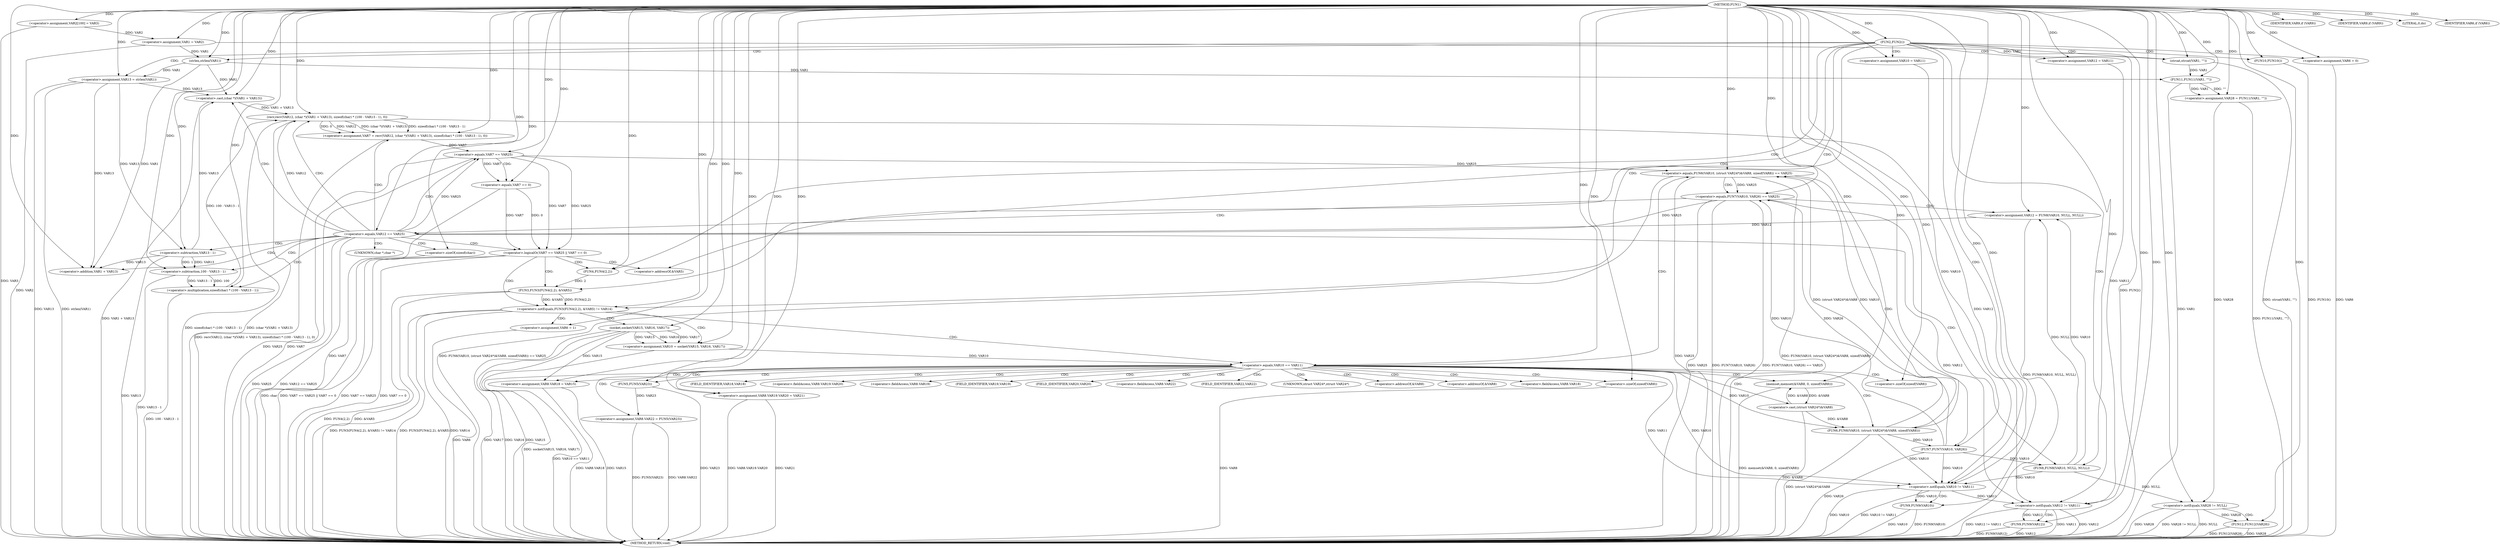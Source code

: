 digraph FUN1 {  
"1000100" [label = "(METHOD,FUN1)" ]
"1000292" [label = "(METHOD_RETURN,void)" ]
"1000104" [label = "(<operator>.assignment,VAR2[100] = VAR3)" ]
"1000107" [label = "(<operator>.assignment,VAR1 = VAR2)" ]
"1000111" [label = "(FUN2,FUN2())" ]
"1000116" [label = "(<operator>.assignment,VAR6 = 0)" ]
"1000123" [label = "(<operator>.assignment,VAR10 = VAR11)" ]
"1000127" [label = "(<operator>.assignment,VAR12 = VAR11)" ]
"1000131" [label = "(<operator>.assignment,VAR13 = strlen(VAR1))" ]
"1000133" [label = "(strlen,strlen(VAR1))" ]
"1000138" [label = "(<operator>.notEquals,FUN3(FUN4(2,2), &VAR5) != VAR14)" ]
"1000139" [label = "(FUN3,FUN3(FUN4(2,2), &VAR5))" ]
"1000140" [label = "(FUN4,FUN4(2,2))" ]
"1000148" [label = "(<operator>.assignment,VAR6 = 1)" ]
"1000151" [label = "(<operator>.assignment,VAR10 = socket(VAR15, VAR16, VAR17))" ]
"1000153" [label = "(socket,socket(VAR15, VAR16, VAR17))" ]
"1000158" [label = "(<operator>.equals,VAR10 == VAR11)" ]
"1000163" [label = "(memset,memset(&VAR8, 0, sizeof(VAR8)))" ]
"1000167" [label = "(<operator>.sizeOf,sizeof(VAR8))" ]
"1000169" [label = "(<operator>.assignment,VAR8.VAR18 = VAR15)" ]
"1000174" [label = "(<operator>.assignment,VAR8.VAR19.VAR20 = VAR21)" ]
"1000181" [label = "(<operator>.assignment,VAR8.VAR22 = FUN5(VAR23))" ]
"1000185" [label = "(FUN5,FUN5(VAR23))" ]
"1000188" [label = "(<operator>.equals,FUN6(VAR10, (struct VAR24*)&VAR8, sizeof(VAR8)) == VAR25)" ]
"1000189" [label = "(FUN6,FUN6(VAR10, (struct VAR24*)&VAR8, sizeof(VAR8)))" ]
"1000191" [label = "(<operator>.cast,(struct VAR24*)&VAR8)" ]
"1000195" [label = "(<operator>.sizeOf,sizeof(VAR8))" ]
"1000201" [label = "(<operator>.equals,FUN7(VAR10, VAR26) == VAR25)" ]
"1000202" [label = "(FUN7,FUN7(VAR10, VAR26))" ]
"1000208" [label = "(<operator>.assignment,VAR12 = FUN8(VAR10, NULL, NULL))" ]
"1000210" [label = "(FUN8,FUN8(VAR10, NULL, NULL))" ]
"1000215" [label = "(<operator>.equals,VAR12 == VAR25)" ]
"1000220" [label = "(<operator>.assignment,VAR7 = recv(VAR12, (char *)(VAR1 + VAR13), sizeof(char) * (100 - VAR13 - 1), 0))" ]
"1000222" [label = "(recv,recv(VAR12, (char *)(VAR1 + VAR13), sizeof(char) * (100 - VAR13 - 1), 0))" ]
"1000224" [label = "(<operator>.cast,(char *)(VAR1 + VAR13))" ]
"1000226" [label = "(<operator>.addition,VAR1 + VAR13)" ]
"1000229" [label = "(<operator>.multiplication,sizeof(char) * (100 - VAR13 - 1))" ]
"1000230" [label = "(<operator>.sizeOf,sizeof(char))" ]
"1000232" [label = "(<operator>.subtraction,100 - VAR13 - 1)" ]
"1000234" [label = "(<operator>.subtraction,VAR13 - 1)" ]
"1000239" [label = "(<operator>.logicalOr,VAR7 == VAR25 || VAR7 == 0)" ]
"1000240" [label = "(<operator>.equals,VAR7 == VAR25)" ]
"1000243" [label = "(<operator>.equals,VAR7 == 0)" ]
"1000249" [label = "(IDENTIFIER,VAR9,if (VAR9))" ]
"1000252" [label = "(IDENTIFIER,VAR9,if (VAR9))" ]
"1000254" [label = "(LITERAL,0,do)" ]
"1000256" [label = "(<operator>.notEquals,VAR10 != VAR11)" ]
"1000260" [label = "(FUN9,FUN9(VAR10))" ]
"1000263" [label = "(<operator>.notEquals,VAR12 != VAR11)" ]
"1000267" [label = "(FUN9,FUN9(VAR12))" ]
"1000270" [label = "(IDENTIFIER,VAR6,if (VAR6))" ]
"1000272" [label = "(FUN10,FUN10())" ]
"1000275" [label = "(strcat,strcat(VAR1, \"\"))" ]
"1000280" [label = "(<operator>.assignment,VAR28 = FUN11(VAR1, \"\"))" ]
"1000282" [label = "(FUN11,FUN11(VAR1, \"\"))" ]
"1000286" [label = "(<operator>.notEquals,VAR28 != NULL)" ]
"1000290" [label = "(FUN12,FUN12(VAR28))" ]
"1000143" [label = "(<operator>.addressOf,&VAR5)" ]
"1000164" [label = "(<operator>.addressOf,&VAR8)" ]
"1000170" [label = "(<operator>.fieldAccess,VAR8.VAR18)" ]
"1000172" [label = "(FIELD_IDENTIFIER,VAR18,VAR18)" ]
"1000175" [label = "(<operator>.fieldAccess,VAR8.VAR19.VAR20)" ]
"1000176" [label = "(<operator>.fieldAccess,VAR8.VAR19)" ]
"1000178" [label = "(FIELD_IDENTIFIER,VAR19,VAR19)" ]
"1000179" [label = "(FIELD_IDENTIFIER,VAR20,VAR20)" ]
"1000182" [label = "(<operator>.fieldAccess,VAR8.VAR22)" ]
"1000184" [label = "(FIELD_IDENTIFIER,VAR22,VAR22)" ]
"1000192" [label = "(UNKNOWN,struct VAR24*,struct VAR24*)" ]
"1000193" [label = "(<operator>.addressOf,&VAR8)" ]
"1000225" [label = "(UNKNOWN,char *,char *)" ]
  "1000201" -> "1000292"  [ label = "DDG: FUN7(VAR10, VAR26) == VAR25"] 
  "1000280" -> "1000292"  [ label = "DDG: FUN11(VAR1, \"\")"] 
  "1000181" -> "1000292"  [ label = "DDG: FUN5(VAR23)"] 
  "1000286" -> "1000292"  [ label = "DDG: VAR28"] 
  "1000224" -> "1000292"  [ label = "DDG: VAR1 + VAR13"] 
  "1000230" -> "1000292"  [ label = "DDG: char"] 
  "1000131" -> "1000292"  [ label = "DDG: strlen(VAR1)"] 
  "1000153" -> "1000292"  [ label = "DDG: VAR15"] 
  "1000181" -> "1000292"  [ label = "DDG: VAR8.VAR22"] 
  "1000188" -> "1000292"  [ label = "DDG: FUN6(VAR10, (struct VAR24*)&VAR8, sizeof(VAR8)) == VAR25"] 
  "1000116" -> "1000292"  [ label = "DDG: VAR6"] 
  "1000286" -> "1000292"  [ label = "DDG: VAR28 != NULL"] 
  "1000260" -> "1000292"  [ label = "DDG: FUN9(VAR10)"] 
  "1000185" -> "1000292"  [ label = "DDG: VAR23"] 
  "1000290" -> "1000292"  [ label = "DDG: VAR28"] 
  "1000208" -> "1000292"  [ label = "DDG: FUN8(VAR10, NULL, NULL)"] 
  "1000239" -> "1000292"  [ label = "DDG: VAR7 == VAR25 || VAR7 == 0"] 
  "1000275" -> "1000292"  [ label = "DDG: strcat(VAR1, \"\")"] 
  "1000290" -> "1000292"  [ label = "DDG: FUN12(VAR28)"] 
  "1000234" -> "1000292"  [ label = "DDG: VAR13"] 
  "1000239" -> "1000292"  [ label = "DDG: VAR7 == VAR25"] 
  "1000215" -> "1000292"  [ label = "DDG: VAR25"] 
  "1000188" -> "1000292"  [ label = "DDG: FUN6(VAR10, (struct VAR24*)&VAR8, sizeof(VAR8))"] 
  "1000131" -> "1000292"  [ label = "DDG: VAR13"] 
  "1000138" -> "1000292"  [ label = "DDG: FUN3(FUN4(2,2), &VAR5)"] 
  "1000139" -> "1000292"  [ label = "DDG: FUN4(2,2)"] 
  "1000263" -> "1000292"  [ label = "DDG: VAR11"] 
  "1000267" -> "1000292"  [ label = "DDG: VAR12"] 
  "1000222" -> "1000292"  [ label = "DDG: sizeof(char) * (100 - VAR13 - 1)"] 
  "1000153" -> "1000292"  [ label = "DDG: VAR16"] 
  "1000158" -> "1000292"  [ label = "DDG: VAR10 == VAR11"] 
  "1000267" -> "1000292"  [ label = "DDG: FUN9(VAR12)"] 
  "1000189" -> "1000292"  [ label = "DDG: (struct VAR24*)&VAR8"] 
  "1000263" -> "1000292"  [ label = "DDG: VAR12"] 
  "1000263" -> "1000292"  [ label = "DDG: VAR12 != VAR11"] 
  "1000174" -> "1000292"  [ label = "DDG: VAR21"] 
  "1000220" -> "1000292"  [ label = "DDG: recv(VAR12, (char *)(VAR1 + VAR13), sizeof(char) * (100 - VAR13 - 1), 0)"] 
  "1000148" -> "1000292"  [ label = "DDG: VAR6"] 
  "1000151" -> "1000292"  [ label = "DDG: socket(VAR15, VAR16, VAR17)"] 
  "1000188" -> "1000292"  [ label = "DDG: VAR25"] 
  "1000229" -> "1000292"  [ label = "DDG: 100 - VAR13 - 1"] 
  "1000191" -> "1000292"  [ label = "DDG: &VAR8"] 
  "1000169" -> "1000292"  [ label = "DDG: VAR15"] 
  "1000232" -> "1000292"  [ label = "DDG: VAR13 - 1"] 
  "1000240" -> "1000292"  [ label = "DDG: VAR25"] 
  "1000138" -> "1000292"  [ label = "DDG: VAR14"] 
  "1000286" -> "1000292"  [ label = "DDG: NULL"] 
  "1000139" -> "1000292"  [ label = "DDG: &VAR5"] 
  "1000215" -> "1000292"  [ label = "DDG: VAR12 == VAR25"] 
  "1000243" -> "1000292"  [ label = "DDG: VAR7"] 
  "1000169" -> "1000292"  [ label = "DDG: VAR8.VAR18"] 
  "1000256" -> "1000292"  [ label = "DDG: VAR10"] 
  "1000260" -> "1000292"  [ label = "DDG: VAR10"] 
  "1000153" -> "1000292"  [ label = "DDG: VAR17"] 
  "1000272" -> "1000292"  [ label = "DDG: FUN10()"] 
  "1000138" -> "1000292"  [ label = "DDG: FUN3(FUN4(2,2), &VAR5) != VAR14"] 
  "1000201" -> "1000292"  [ label = "DDG: VAR25"] 
  "1000256" -> "1000292"  [ label = "DDG: VAR10 != VAR11"] 
  "1000163" -> "1000292"  [ label = "DDG: memset(&VAR8, 0, sizeof(VAR8))"] 
  "1000195" -> "1000292"  [ label = "DDG: VAR8"] 
  "1000282" -> "1000292"  [ label = "DDG: VAR1"] 
  "1000240" -> "1000292"  [ label = "DDG: VAR7"] 
  "1000111" -> "1000292"  [ label = "DDG: FUN2()"] 
  "1000239" -> "1000292"  [ label = "DDG: VAR7 == 0"] 
  "1000104" -> "1000292"  [ label = "DDG: VAR3"] 
  "1000174" -> "1000292"  [ label = "DDG: VAR8.VAR19.VAR20"] 
  "1000107" -> "1000292"  [ label = "DDG: VAR2"] 
  "1000222" -> "1000292"  [ label = "DDG: (char *)(VAR1 + VAR13)"] 
  "1000202" -> "1000292"  [ label = "DDG: VAR26"] 
  "1000201" -> "1000292"  [ label = "DDG: FUN7(VAR10, VAR26)"] 
  "1000100" -> "1000104"  [ label = "DDG: "] 
  "1000104" -> "1000107"  [ label = "DDG: VAR2"] 
  "1000100" -> "1000107"  [ label = "DDG: "] 
  "1000100" -> "1000111"  [ label = "DDG: "] 
  "1000100" -> "1000116"  [ label = "DDG: "] 
  "1000100" -> "1000123"  [ label = "DDG: "] 
  "1000100" -> "1000127"  [ label = "DDG: "] 
  "1000133" -> "1000131"  [ label = "DDG: VAR1"] 
  "1000100" -> "1000131"  [ label = "DDG: "] 
  "1000107" -> "1000133"  [ label = "DDG: VAR1"] 
  "1000100" -> "1000133"  [ label = "DDG: "] 
  "1000139" -> "1000138"  [ label = "DDG: FUN4(2,2)"] 
  "1000139" -> "1000138"  [ label = "DDG: &VAR5"] 
  "1000140" -> "1000139"  [ label = "DDG: 2"] 
  "1000100" -> "1000140"  [ label = "DDG: "] 
  "1000100" -> "1000138"  [ label = "DDG: "] 
  "1000100" -> "1000148"  [ label = "DDG: "] 
  "1000153" -> "1000151"  [ label = "DDG: VAR15"] 
  "1000153" -> "1000151"  [ label = "DDG: VAR16"] 
  "1000153" -> "1000151"  [ label = "DDG: VAR17"] 
  "1000100" -> "1000151"  [ label = "DDG: "] 
  "1000100" -> "1000153"  [ label = "DDG: "] 
  "1000151" -> "1000158"  [ label = "DDG: VAR10"] 
  "1000100" -> "1000158"  [ label = "DDG: "] 
  "1000191" -> "1000163"  [ label = "DDG: &VAR8"] 
  "1000100" -> "1000163"  [ label = "DDG: "] 
  "1000100" -> "1000167"  [ label = "DDG: "] 
  "1000153" -> "1000169"  [ label = "DDG: VAR15"] 
  "1000100" -> "1000169"  [ label = "DDG: "] 
  "1000100" -> "1000174"  [ label = "DDG: "] 
  "1000185" -> "1000181"  [ label = "DDG: VAR23"] 
  "1000100" -> "1000185"  [ label = "DDG: "] 
  "1000189" -> "1000188"  [ label = "DDG: VAR10"] 
  "1000189" -> "1000188"  [ label = "DDG: (struct VAR24*)&VAR8"] 
  "1000158" -> "1000189"  [ label = "DDG: VAR10"] 
  "1000100" -> "1000189"  [ label = "DDG: "] 
  "1000191" -> "1000189"  [ label = "DDG: &VAR8"] 
  "1000163" -> "1000191"  [ label = "DDG: &VAR8"] 
  "1000100" -> "1000195"  [ label = "DDG: "] 
  "1000240" -> "1000188"  [ label = "DDG: VAR25"] 
  "1000100" -> "1000188"  [ label = "DDG: "] 
  "1000202" -> "1000201"  [ label = "DDG: VAR10"] 
  "1000202" -> "1000201"  [ label = "DDG: VAR26"] 
  "1000189" -> "1000202"  [ label = "DDG: VAR10"] 
  "1000100" -> "1000202"  [ label = "DDG: "] 
  "1000188" -> "1000201"  [ label = "DDG: VAR25"] 
  "1000100" -> "1000201"  [ label = "DDG: "] 
  "1000210" -> "1000208"  [ label = "DDG: VAR10"] 
  "1000210" -> "1000208"  [ label = "DDG: NULL"] 
  "1000100" -> "1000208"  [ label = "DDG: "] 
  "1000202" -> "1000210"  [ label = "DDG: VAR10"] 
  "1000100" -> "1000210"  [ label = "DDG: "] 
  "1000208" -> "1000215"  [ label = "DDG: VAR12"] 
  "1000100" -> "1000215"  [ label = "DDG: "] 
  "1000201" -> "1000215"  [ label = "DDG: VAR25"] 
  "1000222" -> "1000220"  [ label = "DDG: VAR12"] 
  "1000222" -> "1000220"  [ label = "DDG: (char *)(VAR1 + VAR13)"] 
  "1000222" -> "1000220"  [ label = "DDG: sizeof(char) * (100 - VAR13 - 1)"] 
  "1000222" -> "1000220"  [ label = "DDG: 0"] 
  "1000100" -> "1000220"  [ label = "DDG: "] 
  "1000215" -> "1000222"  [ label = "DDG: VAR12"] 
  "1000100" -> "1000222"  [ label = "DDG: "] 
  "1000224" -> "1000222"  [ label = "DDG: VAR1 + VAR13"] 
  "1000133" -> "1000224"  [ label = "DDG: VAR1"] 
  "1000100" -> "1000224"  [ label = "DDG: "] 
  "1000234" -> "1000224"  [ label = "DDG: VAR13"] 
  "1000131" -> "1000224"  [ label = "DDG: VAR13"] 
  "1000133" -> "1000226"  [ label = "DDG: VAR1"] 
  "1000100" -> "1000226"  [ label = "DDG: "] 
  "1000234" -> "1000226"  [ label = "DDG: VAR13"] 
  "1000131" -> "1000226"  [ label = "DDG: VAR13"] 
  "1000229" -> "1000222"  [ label = "DDG: 100 - VAR13 - 1"] 
  "1000100" -> "1000229"  [ label = "DDG: "] 
  "1000100" -> "1000230"  [ label = "DDG: "] 
  "1000232" -> "1000229"  [ label = "DDG: 100"] 
  "1000232" -> "1000229"  [ label = "DDG: VAR13 - 1"] 
  "1000100" -> "1000232"  [ label = "DDG: "] 
  "1000234" -> "1000232"  [ label = "DDG: VAR13"] 
  "1000234" -> "1000232"  [ label = "DDG: 1"] 
  "1000100" -> "1000234"  [ label = "DDG: "] 
  "1000131" -> "1000234"  [ label = "DDG: VAR13"] 
  "1000240" -> "1000239"  [ label = "DDG: VAR7"] 
  "1000240" -> "1000239"  [ label = "DDG: VAR25"] 
  "1000220" -> "1000240"  [ label = "DDG: VAR7"] 
  "1000100" -> "1000240"  [ label = "DDG: "] 
  "1000215" -> "1000240"  [ label = "DDG: VAR25"] 
  "1000243" -> "1000239"  [ label = "DDG: VAR7"] 
  "1000243" -> "1000239"  [ label = "DDG: 0"] 
  "1000240" -> "1000243"  [ label = "DDG: VAR7"] 
  "1000100" -> "1000243"  [ label = "DDG: "] 
  "1000100" -> "1000249"  [ label = "DDG: "] 
  "1000100" -> "1000252"  [ label = "DDG: "] 
  "1000100" -> "1000254"  [ label = "DDG: "] 
  "1000158" -> "1000256"  [ label = "DDG: VAR10"] 
  "1000189" -> "1000256"  [ label = "DDG: VAR10"] 
  "1000202" -> "1000256"  [ label = "DDG: VAR10"] 
  "1000210" -> "1000256"  [ label = "DDG: VAR10"] 
  "1000123" -> "1000256"  [ label = "DDG: VAR10"] 
  "1000100" -> "1000256"  [ label = "DDG: "] 
  "1000158" -> "1000256"  [ label = "DDG: VAR11"] 
  "1000256" -> "1000260"  [ label = "DDG: VAR10"] 
  "1000100" -> "1000260"  [ label = "DDG: "] 
  "1000222" -> "1000263"  [ label = "DDG: VAR12"] 
  "1000215" -> "1000263"  [ label = "DDG: VAR12"] 
  "1000127" -> "1000263"  [ label = "DDG: VAR12"] 
  "1000100" -> "1000263"  [ label = "DDG: "] 
  "1000256" -> "1000263"  [ label = "DDG: VAR11"] 
  "1000263" -> "1000267"  [ label = "DDG: VAR12"] 
  "1000100" -> "1000267"  [ label = "DDG: "] 
  "1000100" -> "1000270"  [ label = "DDG: "] 
  "1000100" -> "1000272"  [ label = "DDG: "] 
  "1000107" -> "1000275"  [ label = "DDG: VAR1"] 
  "1000100" -> "1000275"  [ label = "DDG: "] 
  "1000282" -> "1000280"  [ label = "DDG: VAR1"] 
  "1000282" -> "1000280"  [ label = "DDG: \"\""] 
  "1000100" -> "1000280"  [ label = "DDG: "] 
  "1000133" -> "1000282"  [ label = "DDG: VAR1"] 
  "1000275" -> "1000282"  [ label = "DDG: VAR1"] 
  "1000100" -> "1000282"  [ label = "DDG: "] 
  "1000280" -> "1000286"  [ label = "DDG: VAR28"] 
  "1000100" -> "1000286"  [ label = "DDG: "] 
  "1000210" -> "1000286"  [ label = "DDG: NULL"] 
  "1000286" -> "1000290"  [ label = "DDG: VAR28"] 
  "1000100" -> "1000290"  [ label = "DDG: "] 
  "1000111" -> "1000127"  [ label = "CDG: "] 
  "1000111" -> "1000139"  [ label = "CDG: "] 
  "1000111" -> "1000133"  [ label = "CDG: "] 
  "1000111" -> "1000116"  [ label = "CDG: "] 
  "1000111" -> "1000123"  [ label = "CDG: "] 
  "1000111" -> "1000138"  [ label = "CDG: "] 
  "1000111" -> "1000263"  [ label = "CDG: "] 
  "1000111" -> "1000131"  [ label = "CDG: "] 
  "1000111" -> "1000143"  [ label = "CDG: "] 
  "1000111" -> "1000256"  [ label = "CDG: "] 
  "1000111" -> "1000140"  [ label = "CDG: "] 
  "1000111" -> "1000275"  [ label = "CDG: "] 
  "1000111" -> "1000272"  [ label = "CDG: "] 
  "1000138" -> "1000148"  [ label = "CDG: "] 
  "1000138" -> "1000151"  [ label = "CDG: "] 
  "1000138" -> "1000153"  [ label = "CDG: "] 
  "1000138" -> "1000158"  [ label = "CDG: "] 
  "1000158" -> "1000164"  [ label = "CDG: "] 
  "1000158" -> "1000174"  [ label = "CDG: "] 
  "1000158" -> "1000191"  [ label = "CDG: "] 
  "1000158" -> "1000182"  [ label = "CDG: "] 
  "1000158" -> "1000188"  [ label = "CDG: "] 
  "1000158" -> "1000167"  [ label = "CDG: "] 
  "1000158" -> "1000175"  [ label = "CDG: "] 
  "1000158" -> "1000179"  [ label = "CDG: "] 
  "1000158" -> "1000192"  [ label = "CDG: "] 
  "1000158" -> "1000176"  [ label = "CDG: "] 
  "1000158" -> "1000185"  [ label = "CDG: "] 
  "1000158" -> "1000195"  [ label = "CDG: "] 
  "1000158" -> "1000172"  [ label = "CDG: "] 
  "1000158" -> "1000189"  [ label = "CDG: "] 
  "1000158" -> "1000169"  [ label = "CDG: "] 
  "1000158" -> "1000163"  [ label = "CDG: "] 
  "1000158" -> "1000178"  [ label = "CDG: "] 
  "1000158" -> "1000170"  [ label = "CDG: "] 
  "1000158" -> "1000193"  [ label = "CDG: "] 
  "1000158" -> "1000184"  [ label = "CDG: "] 
  "1000158" -> "1000181"  [ label = "CDG: "] 
  "1000188" -> "1000201"  [ label = "CDG: "] 
  "1000188" -> "1000202"  [ label = "CDG: "] 
  "1000201" -> "1000208"  [ label = "CDG: "] 
  "1000201" -> "1000210"  [ label = "CDG: "] 
  "1000201" -> "1000215"  [ label = "CDG: "] 
  "1000215" -> "1000222"  [ label = "CDG: "] 
  "1000215" -> "1000220"  [ label = "CDG: "] 
  "1000215" -> "1000224"  [ label = "CDG: "] 
  "1000215" -> "1000240"  [ label = "CDG: "] 
  "1000215" -> "1000226"  [ label = "CDG: "] 
  "1000215" -> "1000232"  [ label = "CDG: "] 
  "1000215" -> "1000239"  [ label = "CDG: "] 
  "1000215" -> "1000229"  [ label = "CDG: "] 
  "1000215" -> "1000230"  [ label = "CDG: "] 
  "1000215" -> "1000234"  [ label = "CDG: "] 
  "1000215" -> "1000225"  [ label = "CDG: "] 
  "1000239" -> "1000139"  [ label = "CDG: "] 
  "1000239" -> "1000138"  [ label = "CDG: "] 
  "1000239" -> "1000143"  [ label = "CDG: "] 
  "1000239" -> "1000140"  [ label = "CDG: "] 
  "1000240" -> "1000243"  [ label = "CDG: "] 
  "1000256" -> "1000260"  [ label = "CDG: "] 
  "1000263" -> "1000267"  [ label = "CDG: "] 
  "1000286" -> "1000290"  [ label = "CDG: "] 
}

